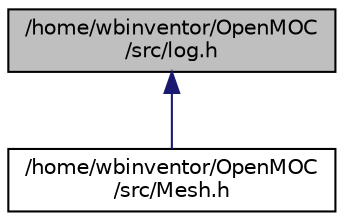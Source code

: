 digraph "/home/wbinventor/OpenMOC/src/log.h"
{
  edge [fontname="Helvetica",fontsize="10",labelfontname="Helvetica",labelfontsize="10"];
  node [fontname="Helvetica",fontsize="10",shape=record];
  Node1 [label="/home/wbinventor/OpenMOC\l/src/log.h",height=0.2,width=0.4,color="black", fillcolor="grey75", style="filled" fontcolor="black"];
  Node1 -> Node2 [dir="back",color="midnightblue",fontsize="10",style="solid",fontname="Helvetica"];
  Node2 [label="/home/wbinventor/OpenMOC\l/src/Mesh.h",height=0.2,width=0.4,color="black", fillcolor="white", style="filled",URL="$Mesh_8h.html",tooltip="The Mesh class."];
}
